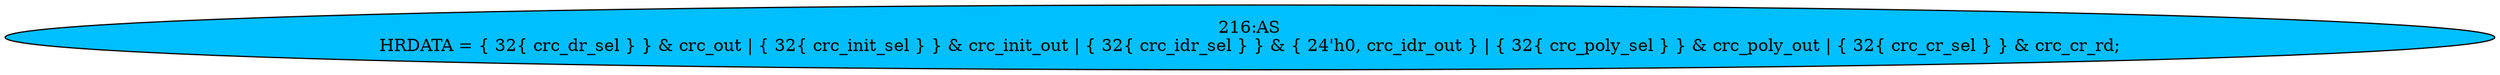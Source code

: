 strict digraph "" {
	node [label="\N"];
	"216:AS"	 [ast="<pyverilog.vparser.ast.Assign object at 0x7fba378b3f10>",
		def_var="['HRDATA']",
		fillcolor=deepskyblue,
		label="216:AS
HRDATA = { 32{ crc_dr_sel } } & crc_out | { 32{ crc_init_sel } } & crc_init_out | { 32{ crc_idr_sel } } & { 24'h0, crc_idr_\
out } | { 32{ crc_poly_sel } } & crc_poly_out | { 32{ crc_cr_sel } } & crc_cr_rd;",
		statements="[]",
		style=filled,
		typ=Assign,
		use_var="['crc_dr_sel', 'crc_out', 'crc_init_sel', 'crc_init_out', 'crc_idr_sel', 'crc_idr_out', 'crc_poly_sel', 'crc_poly_out', 'crc_cr_\
sel', 'crc_cr_rd']"];
}
